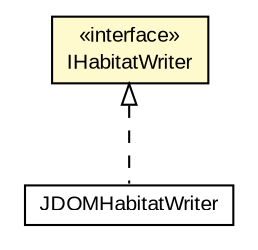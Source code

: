 #!/usr/local/bin/dot
#
# Class diagram 
# Generated by UMLGraph version R5_6-24-gf6e263 (http://www.umlgraph.org/)
#

digraph G {
	edge [fontname="arial",fontsize=10,labelfontname="arial",labelfontsize=10];
	node [fontname="arial",fontsize=10,shape=plaintext];
	nodesep=0.25;
	ranksep=0.5;
	// edu.arizona.biosemantics.semanticmarkup.markupelement.habitat.io.IHabitatWriter
	c82082 [label=<<table title="edu.arizona.biosemantics.semanticmarkup.markupelement.habitat.io.IHabitatWriter" border="0" cellborder="1" cellspacing="0" cellpadding="2" port="p" bgcolor="lemonChiffon" href="./IHabitatWriter.html">
		<tr><td><table border="0" cellspacing="0" cellpadding="1">
<tr><td align="center" balign="center"> &#171;interface&#187; </td></tr>
<tr><td align="center" balign="center"> IHabitatWriter </td></tr>
		</table></td></tr>
		</table>>, URL="./IHabitatWriter.html", fontname="arial", fontcolor="black", fontsize=10.0];
	// edu.arizona.biosemantics.semanticmarkup.markupelement.habitat.io.lib.JDOMHabitatWriter
	c82084 [label=<<table title="edu.arizona.biosemantics.semanticmarkup.markupelement.habitat.io.lib.JDOMHabitatWriter" border="0" cellborder="1" cellspacing="0" cellpadding="2" port="p" href="./lib/JDOMHabitatWriter.html">
		<tr><td><table border="0" cellspacing="0" cellpadding="1">
<tr><td align="center" balign="center"> JDOMHabitatWriter </td></tr>
		</table></td></tr>
		</table>>, URL="./lib/JDOMHabitatWriter.html", fontname="arial", fontcolor="black", fontsize=10.0];
	//edu.arizona.biosemantics.semanticmarkup.markupelement.habitat.io.lib.JDOMHabitatWriter implements edu.arizona.biosemantics.semanticmarkup.markupelement.habitat.io.IHabitatWriter
	c82082:p -> c82084:p [dir=back,arrowtail=empty,style=dashed];
}

